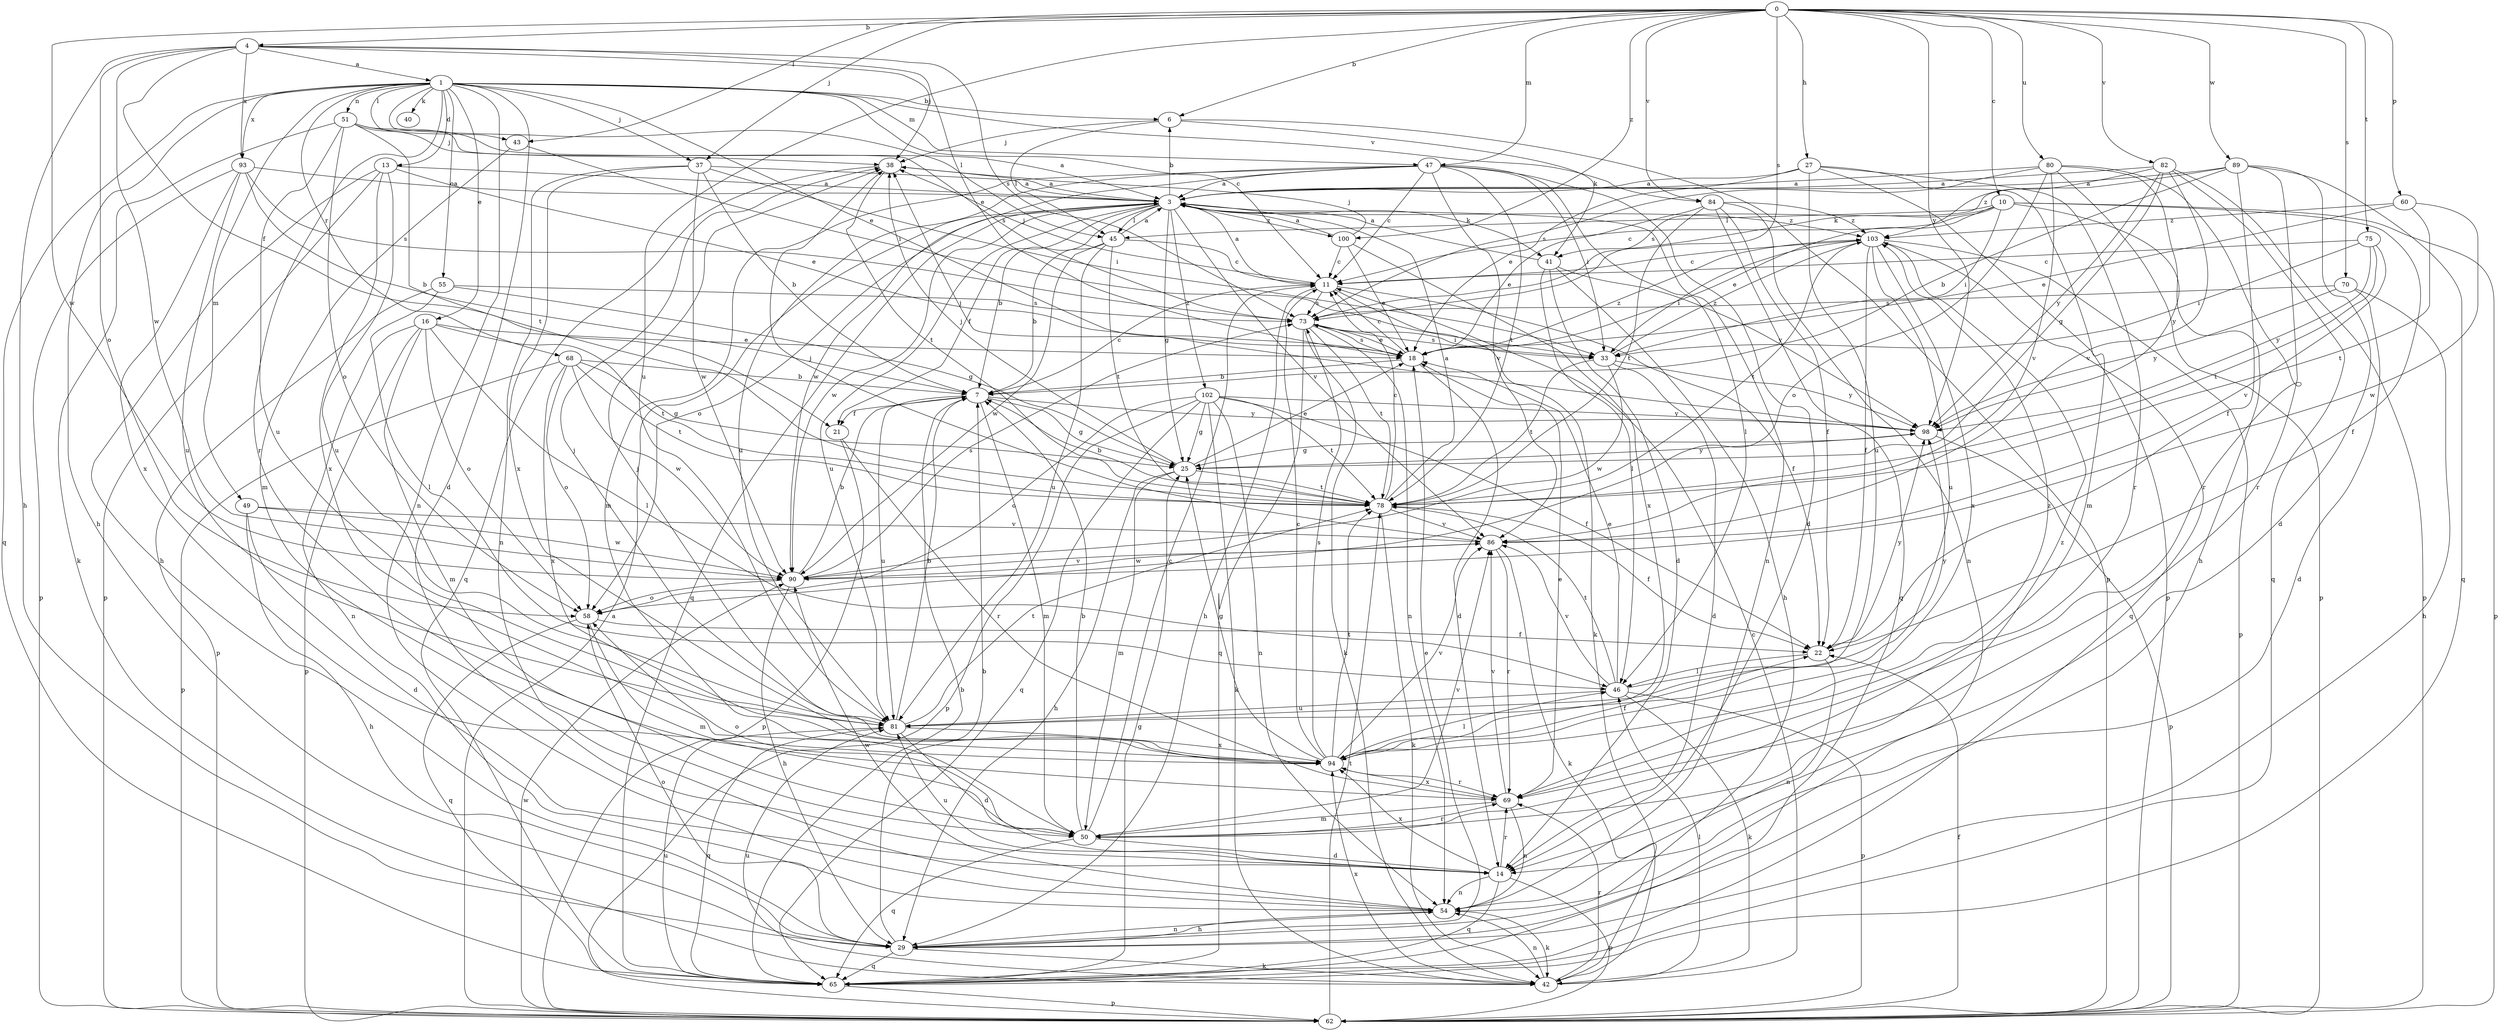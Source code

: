 strict digraph  {
0;
1;
3;
4;
6;
7;
10;
11;
13;
14;
16;
18;
21;
22;
25;
27;
29;
33;
37;
38;
40;
41;
42;
43;
45;
46;
47;
49;
50;
51;
54;
55;
58;
60;
62;
65;
68;
69;
70;
73;
75;
78;
80;
81;
82;
84;
86;
89;
90;
93;
94;
98;
100;
102;
103;
0 -> 4  [label=b];
0 -> 6  [label=b];
0 -> 10  [label=c];
0 -> 27  [label=h];
0 -> 37  [label=j];
0 -> 43  [label=l];
0 -> 47  [label=m];
0 -> 60  [label=p];
0 -> 70  [label=s];
0 -> 73  [label=s];
0 -> 75  [label=t];
0 -> 80  [label=u];
0 -> 81  [label=u];
0 -> 82  [label=v];
0 -> 84  [label=v];
0 -> 89  [label=w];
0 -> 90  [label=w];
0 -> 98  [label=y];
0 -> 100  [label=z];
1 -> 6  [label=b];
1 -> 11  [label=c];
1 -> 13  [label=d];
1 -> 14  [label=d];
1 -> 16  [label=e];
1 -> 18  [label=e];
1 -> 29  [label=h];
1 -> 37  [label=j];
1 -> 40  [label=k];
1 -> 43  [label=l];
1 -> 45  [label=l];
1 -> 47  [label=m];
1 -> 49  [label=m];
1 -> 51  [label=n];
1 -> 54  [label=n];
1 -> 55  [label=o];
1 -> 65  [label=q];
1 -> 68  [label=r];
1 -> 69  [label=r];
1 -> 84  [label=v];
1 -> 93  [label=x];
3 -> 6  [label=b];
3 -> 7  [label=b];
3 -> 21  [label=f];
3 -> 25  [label=g];
3 -> 41  [label=k];
3 -> 45  [label=l];
3 -> 54  [label=n];
3 -> 58  [label=o];
3 -> 65  [label=q];
3 -> 81  [label=u];
3 -> 86  [label=v];
3 -> 90  [label=w];
3 -> 100  [label=z];
3 -> 102  [label=z];
3 -> 103  [label=z];
4 -> 1  [label=a];
4 -> 18  [label=e];
4 -> 21  [label=f];
4 -> 29  [label=h];
4 -> 38  [label=j];
4 -> 58  [label=o];
4 -> 73  [label=s];
4 -> 90  [label=w];
4 -> 93  [label=x];
6 -> 38  [label=j];
6 -> 41  [label=k];
6 -> 45  [label=l];
6 -> 62  [label=p];
7 -> 11  [label=c];
7 -> 21  [label=f];
7 -> 25  [label=g];
7 -> 50  [label=m];
7 -> 81  [label=u];
7 -> 98  [label=y];
10 -> 11  [label=c];
10 -> 18  [label=e];
10 -> 22  [label=f];
10 -> 33  [label=i];
10 -> 41  [label=k];
10 -> 45  [label=l];
10 -> 62  [label=p];
10 -> 98  [label=y];
11 -> 3  [label=a];
11 -> 22  [label=f];
11 -> 29  [label=h];
11 -> 38  [label=j];
11 -> 42  [label=k];
11 -> 73  [label=s];
13 -> 3  [label=a];
13 -> 18  [label=e];
13 -> 29  [label=h];
13 -> 62  [label=p];
13 -> 81  [label=u];
13 -> 94  [label=x];
14 -> 54  [label=n];
14 -> 62  [label=p];
14 -> 65  [label=q];
14 -> 69  [label=r];
14 -> 81  [label=u];
14 -> 94  [label=x];
16 -> 18  [label=e];
16 -> 46  [label=l];
16 -> 50  [label=m];
16 -> 54  [label=n];
16 -> 58  [label=o];
16 -> 62  [label=p];
16 -> 78  [label=t];
18 -> 7  [label=b];
18 -> 11  [label=c];
18 -> 14  [label=d];
18 -> 73  [label=s];
18 -> 103  [label=z];
21 -> 62  [label=p];
21 -> 69  [label=r];
22 -> 46  [label=l];
22 -> 54  [label=n];
22 -> 98  [label=y];
25 -> 18  [label=e];
25 -> 29  [label=h];
25 -> 38  [label=j];
25 -> 50  [label=m];
25 -> 78  [label=t];
25 -> 98  [label=y];
27 -> 3  [label=a];
27 -> 18  [label=e];
27 -> 50  [label=m];
27 -> 62  [label=p];
27 -> 69  [label=r];
27 -> 81  [label=u];
29 -> 7  [label=b];
29 -> 18  [label=e];
29 -> 42  [label=k];
29 -> 54  [label=n];
29 -> 58  [label=o];
29 -> 65  [label=q];
33 -> 14  [label=d];
33 -> 73  [label=s];
33 -> 78  [label=t];
33 -> 90  [label=w];
33 -> 98  [label=y];
33 -> 103  [label=z];
37 -> 3  [label=a];
37 -> 7  [label=b];
37 -> 33  [label=i];
37 -> 54  [label=n];
37 -> 90  [label=w];
37 -> 94  [label=x];
38 -> 3  [label=a];
38 -> 65  [label=q];
38 -> 78  [label=t];
41 -> 3  [label=a];
41 -> 14  [label=d];
41 -> 29  [label=h];
41 -> 46  [label=l];
41 -> 98  [label=y];
42 -> 11  [label=c];
42 -> 46  [label=l];
42 -> 54  [label=n];
42 -> 69  [label=r];
42 -> 81  [label=u];
42 -> 94  [label=x];
43 -> 33  [label=i];
43 -> 50  [label=m];
45 -> 3  [label=a];
45 -> 7  [label=b];
45 -> 11  [label=c];
45 -> 78  [label=t];
45 -> 81  [label=u];
45 -> 90  [label=w];
46 -> 18  [label=e];
46 -> 42  [label=k];
46 -> 62  [label=p];
46 -> 78  [label=t];
46 -> 81  [label=u];
46 -> 86  [label=v];
46 -> 98  [label=y];
47 -> 3  [label=a];
47 -> 11  [label=c];
47 -> 14  [label=d];
47 -> 33  [label=i];
47 -> 46  [label=l];
47 -> 50  [label=m];
47 -> 78  [label=t];
47 -> 81  [label=u];
47 -> 86  [label=v];
47 -> 90  [label=w];
49 -> 14  [label=d];
49 -> 29  [label=h];
49 -> 86  [label=v];
49 -> 90  [label=w];
50 -> 7  [label=b];
50 -> 11  [label=c];
50 -> 14  [label=d];
50 -> 58  [label=o];
50 -> 65  [label=q];
50 -> 69  [label=r];
50 -> 86  [label=v];
50 -> 103  [label=z];
51 -> 3  [label=a];
51 -> 38  [label=j];
51 -> 42  [label=k];
51 -> 58  [label=o];
51 -> 73  [label=s];
51 -> 78  [label=t];
51 -> 81  [label=u];
54 -> 29  [label=h];
54 -> 42  [label=k];
54 -> 90  [label=w];
55 -> 25  [label=g];
55 -> 46  [label=l];
55 -> 62  [label=p];
55 -> 73  [label=s];
58 -> 22  [label=f];
58 -> 50  [label=m];
58 -> 65  [label=q];
60 -> 18  [label=e];
60 -> 78  [label=t];
60 -> 90  [label=w];
60 -> 103  [label=z];
62 -> 3  [label=a];
62 -> 22  [label=f];
62 -> 78  [label=t];
62 -> 90  [label=w];
65 -> 7  [label=b];
65 -> 25  [label=g];
65 -> 62  [label=p];
65 -> 81  [label=u];
68 -> 7  [label=b];
68 -> 25  [label=g];
68 -> 58  [label=o];
68 -> 62  [label=p];
68 -> 78  [label=t];
68 -> 90  [label=w];
68 -> 94  [label=x];
69 -> 18  [label=e];
69 -> 50  [label=m];
69 -> 54  [label=n];
69 -> 86  [label=v];
69 -> 94  [label=x];
70 -> 14  [label=d];
70 -> 29  [label=h];
70 -> 73  [label=s];
70 -> 98  [label=y];
73 -> 18  [label=e];
73 -> 33  [label=i];
73 -> 42  [label=k];
73 -> 54  [label=n];
73 -> 65  [label=q];
73 -> 78  [label=t];
75 -> 11  [label=c];
75 -> 33  [label=i];
75 -> 78  [label=t];
75 -> 86  [label=v];
75 -> 98  [label=y];
78 -> 3  [label=a];
78 -> 7  [label=b];
78 -> 11  [label=c];
78 -> 22  [label=f];
78 -> 42  [label=k];
78 -> 86  [label=v];
80 -> 3  [label=a];
80 -> 29  [label=h];
80 -> 58  [label=o];
80 -> 62  [label=p];
80 -> 69  [label=r];
80 -> 73  [label=s];
80 -> 86  [label=v];
81 -> 7  [label=b];
81 -> 14  [label=d];
81 -> 38  [label=j];
81 -> 65  [label=q];
81 -> 78  [label=t];
81 -> 94  [label=x];
82 -> 3  [label=a];
82 -> 25  [label=g];
82 -> 62  [label=p];
82 -> 65  [label=q];
82 -> 86  [label=v];
82 -> 98  [label=y];
82 -> 103  [label=z];
84 -> 18  [label=e];
84 -> 22  [label=f];
84 -> 54  [label=n];
84 -> 65  [label=q];
84 -> 78  [label=t];
84 -> 103  [label=z];
86 -> 38  [label=j];
86 -> 42  [label=k];
86 -> 69  [label=r];
86 -> 90  [label=w];
89 -> 3  [label=a];
89 -> 7  [label=b];
89 -> 14  [label=d];
89 -> 22  [label=f];
89 -> 65  [label=q];
89 -> 69  [label=r];
89 -> 73  [label=s];
90 -> 7  [label=b];
90 -> 29  [label=h];
90 -> 58  [label=o];
90 -> 73  [label=s];
90 -> 86  [label=v];
93 -> 3  [label=a];
93 -> 7  [label=b];
93 -> 62  [label=p];
93 -> 73  [label=s];
93 -> 81  [label=u];
93 -> 94  [label=x];
94 -> 11  [label=c];
94 -> 22  [label=f];
94 -> 25  [label=g];
94 -> 38  [label=j];
94 -> 46  [label=l];
94 -> 69  [label=r];
94 -> 73  [label=s];
94 -> 78  [label=t];
94 -> 86  [label=v];
94 -> 103  [label=z];
98 -> 25  [label=g];
98 -> 38  [label=j];
98 -> 62  [label=p];
100 -> 3  [label=a];
100 -> 11  [label=c];
100 -> 18  [label=e];
100 -> 38  [label=j];
100 -> 94  [label=x];
102 -> 22  [label=f];
102 -> 25  [label=g];
102 -> 42  [label=k];
102 -> 54  [label=n];
102 -> 58  [label=o];
102 -> 62  [label=p];
102 -> 65  [label=q];
102 -> 78  [label=t];
102 -> 98  [label=y];
103 -> 11  [label=c];
103 -> 22  [label=f];
103 -> 33  [label=i];
103 -> 62  [label=p];
103 -> 65  [label=q];
103 -> 78  [label=t];
103 -> 81  [label=u];
103 -> 94  [label=x];
}
